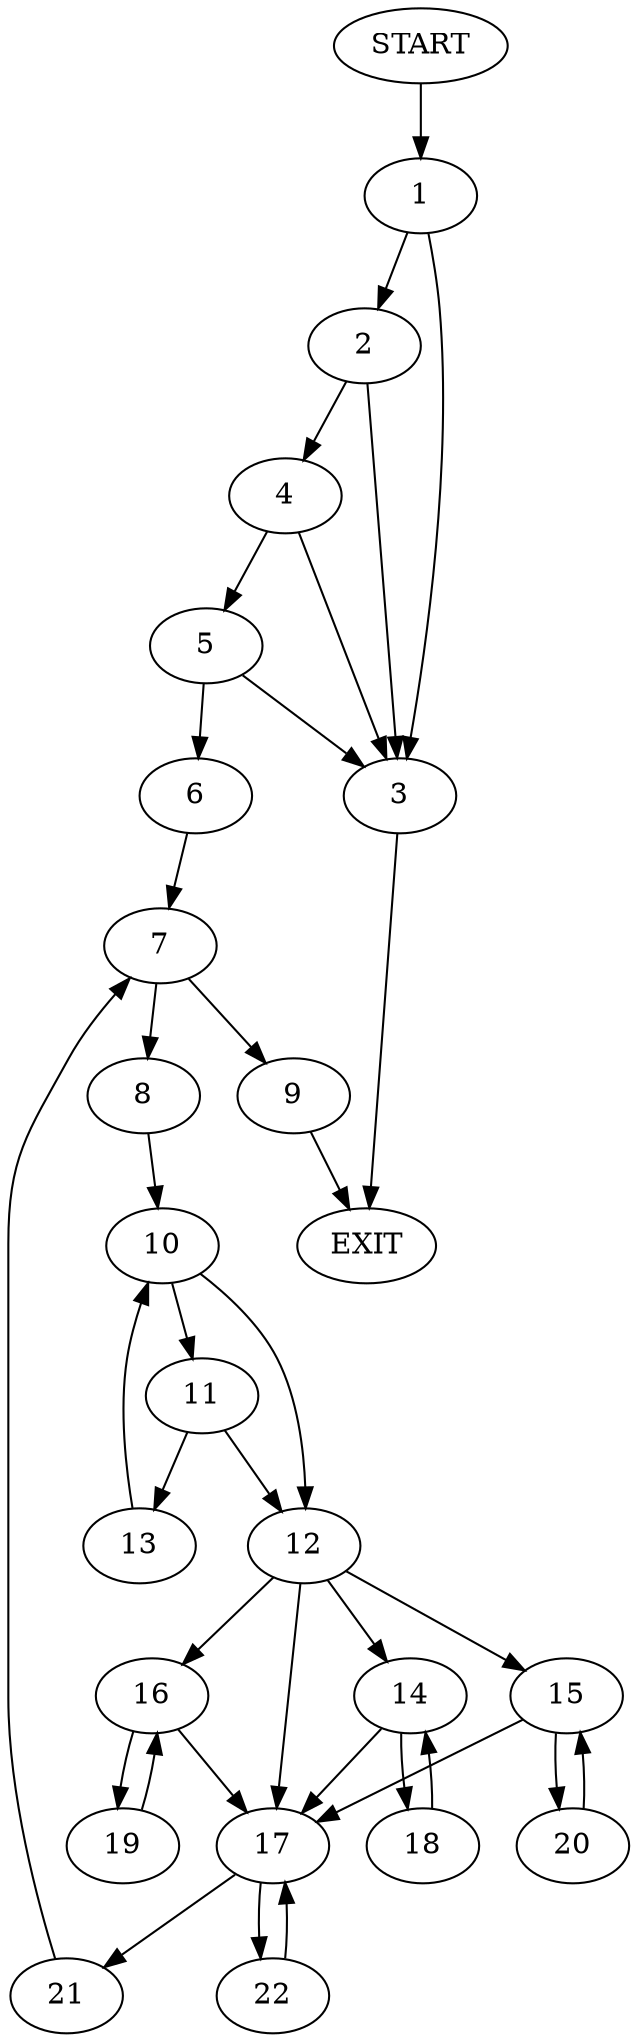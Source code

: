 digraph {
0 [label="START"]
23 [label="EXIT"]
0 -> 1
1 -> 2
1 -> 3
2 -> 4
2 -> 3
3 -> 23
4 -> 3
4 -> 5
5 -> 6
5 -> 3
6 -> 7
7 -> 8
7 -> 9
9 -> 23
8 -> 10
10 -> 11
10 -> 12
11 -> 13
11 -> 12
12 -> 14
12 -> 15
12 -> 16
12 -> 17
13 -> 10
14 -> 18
14 -> 17
16 -> 19
16 -> 17
15 -> 20
15 -> 17
17 -> 21
17 -> 22
18 -> 14
19 -> 16
20 -> 15
21 -> 7
22 -> 17
}
